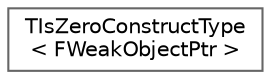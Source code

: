 digraph "Graphical Class Hierarchy"
{
 // INTERACTIVE_SVG=YES
 // LATEX_PDF_SIZE
  bgcolor="transparent";
  edge [fontname=Helvetica,fontsize=10,labelfontname=Helvetica,labelfontsize=10];
  node [fontname=Helvetica,fontsize=10,shape=box,height=0.2,width=0.4];
  rankdir="LR";
  Node0 [id="Node000000",label="TIsZeroConstructType\l\< FWeakObjectPtr \>",height=0.2,width=0.4,color="grey40", fillcolor="white", style="filled",URL="$d2/d03/structTIsZeroConstructType_3_01FWeakObjectPtr_01_4.html",tooltip=" "];
}
